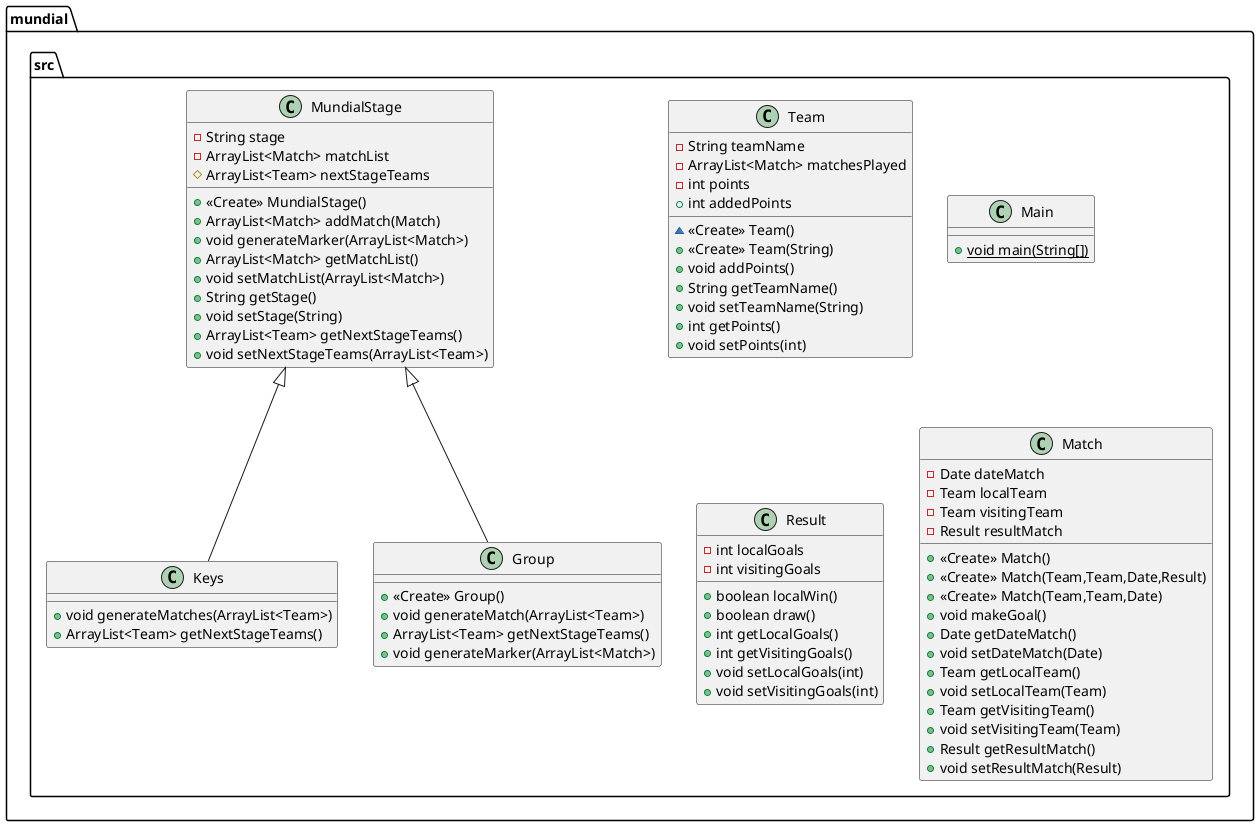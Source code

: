 @startuml
class mundial.src.Keys {
+ void generateMatches(ArrayList<Team>)
+ ArrayList<Team> getNextStageTeams()
}
class mundial.src.Team {
- String teamName
- ArrayList<Match> matchesPlayed
- int points
+ int addedPoints
~ <<Create>> Team()
+ <<Create>> Team(String)
+ void addPoints()
+ String getTeamName()
+ void setTeamName(String)
+ int getPoints()
+ void setPoints(int)
}
class mundial.src.MundialStage {
- String stage
- ArrayList<Match> matchList
# ArrayList<Team> nextStageTeams
+ <<Create>> MundialStage()
+ ArrayList<Match> addMatch(Match)
+ void generateMarker(ArrayList<Match>)
+ ArrayList<Match> getMatchList()
+ void setMatchList(ArrayList<Match>)
+ String getStage()
+ void setStage(String)
+ ArrayList<Team> getNextStageTeams()
+ void setNextStageTeams(ArrayList<Team>)
}
class mundial.src.Main {
+ {static} void main(String[])
}
class mundial.src.Result {
- int localGoals
- int visitingGoals
+ boolean localWin()
+ boolean draw()
+ int getLocalGoals()
+ int getVisitingGoals()
+ void setLocalGoals(int)
+ void setVisitingGoals(int)
}
class mundial.src.Match {
- Date dateMatch
- Team localTeam
- Team visitingTeam
- Result resultMatch
+ <<Create>> Match()
+ <<Create>> Match(Team,Team,Date,Result)
+ <<Create>> Match(Team,Team,Date)
+ void makeGoal()
+ Date getDateMatch()
+ void setDateMatch(Date)
+ Team getLocalTeam()
+ void setLocalTeam(Team)
+ Team getVisitingTeam()
+ void setVisitingTeam(Team)
+ Result getResultMatch()
+ void setResultMatch(Result)
}
class mundial.src.Group {
+ <<Create>> Group()
+ void generateMatch(ArrayList<Team>)
+ ArrayList<Team> getNextStageTeams()
+ void generateMarker(ArrayList<Match>)
}


mundial.src.MundialStage <|-- mundial.src.Keys
mundial.src.MundialStage <|-- mundial.src.Group
@enduml
